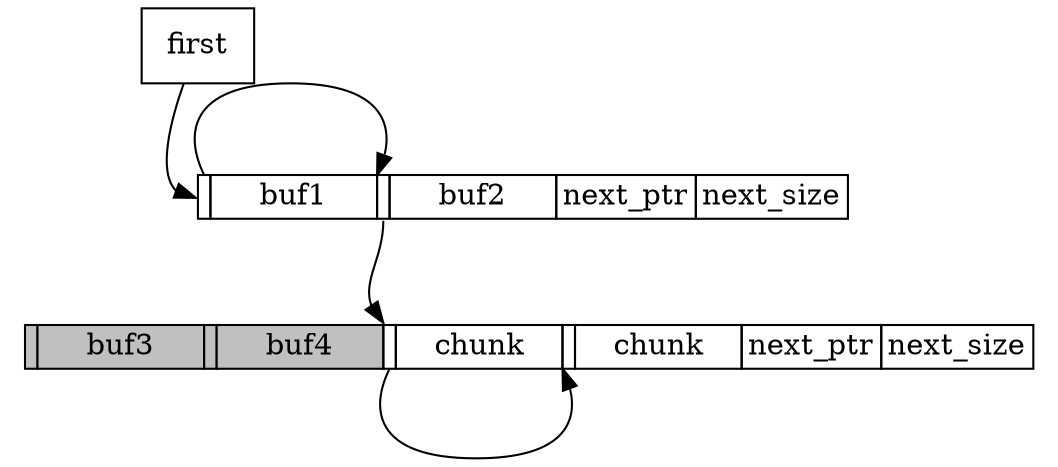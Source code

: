 digraph structs {
    node [shape=plaintext]

    block1 [label=<
        <table border="0" cellborder="1" cellspacing="0">
            <tr>
                <td port="f1.0"></td>
                <td port="f1" width="80">buf1</td>
                <td port="f2.0"></td>
                <td port="f2" width="80">buf2</td>
                <td port="f3">next_ptr</td>
                <td>next_size</td>
            </tr>
        </table>
    >];

    block2 [label=<
        <table border="0" cellborder="1" cellspacing="0">
            <tr>
                <td bgcolor="gray" port="f1.0"></td>
                <td bgcolor="gray" port="f1" width="80">buf3</td>
                <td bgcolor="gray" port="f2.0"></td>
                <td bgcolor="gray" port="f2" width="80">buf4</td>
                <td port="f3.0"></td>
                <td port="f3" width="80">chunk</td>
                <td port="f4.0"></td>
                <td port="f4" width="80">chunk</td>
                <td port="f5">next_ptr</td>
                <td>next_size</td>
            </tr>
        </table>
    >];

    first [shape="box", label="first"]

    first -> block1:"f1.0":w;
block1:"f1.0":n -> block1:"f2.0":nw;
block1:"f2.0":s -> block2:"f3.0":nw;
block2:"f3.0":s -> block2:"f4.0":sw;

}

